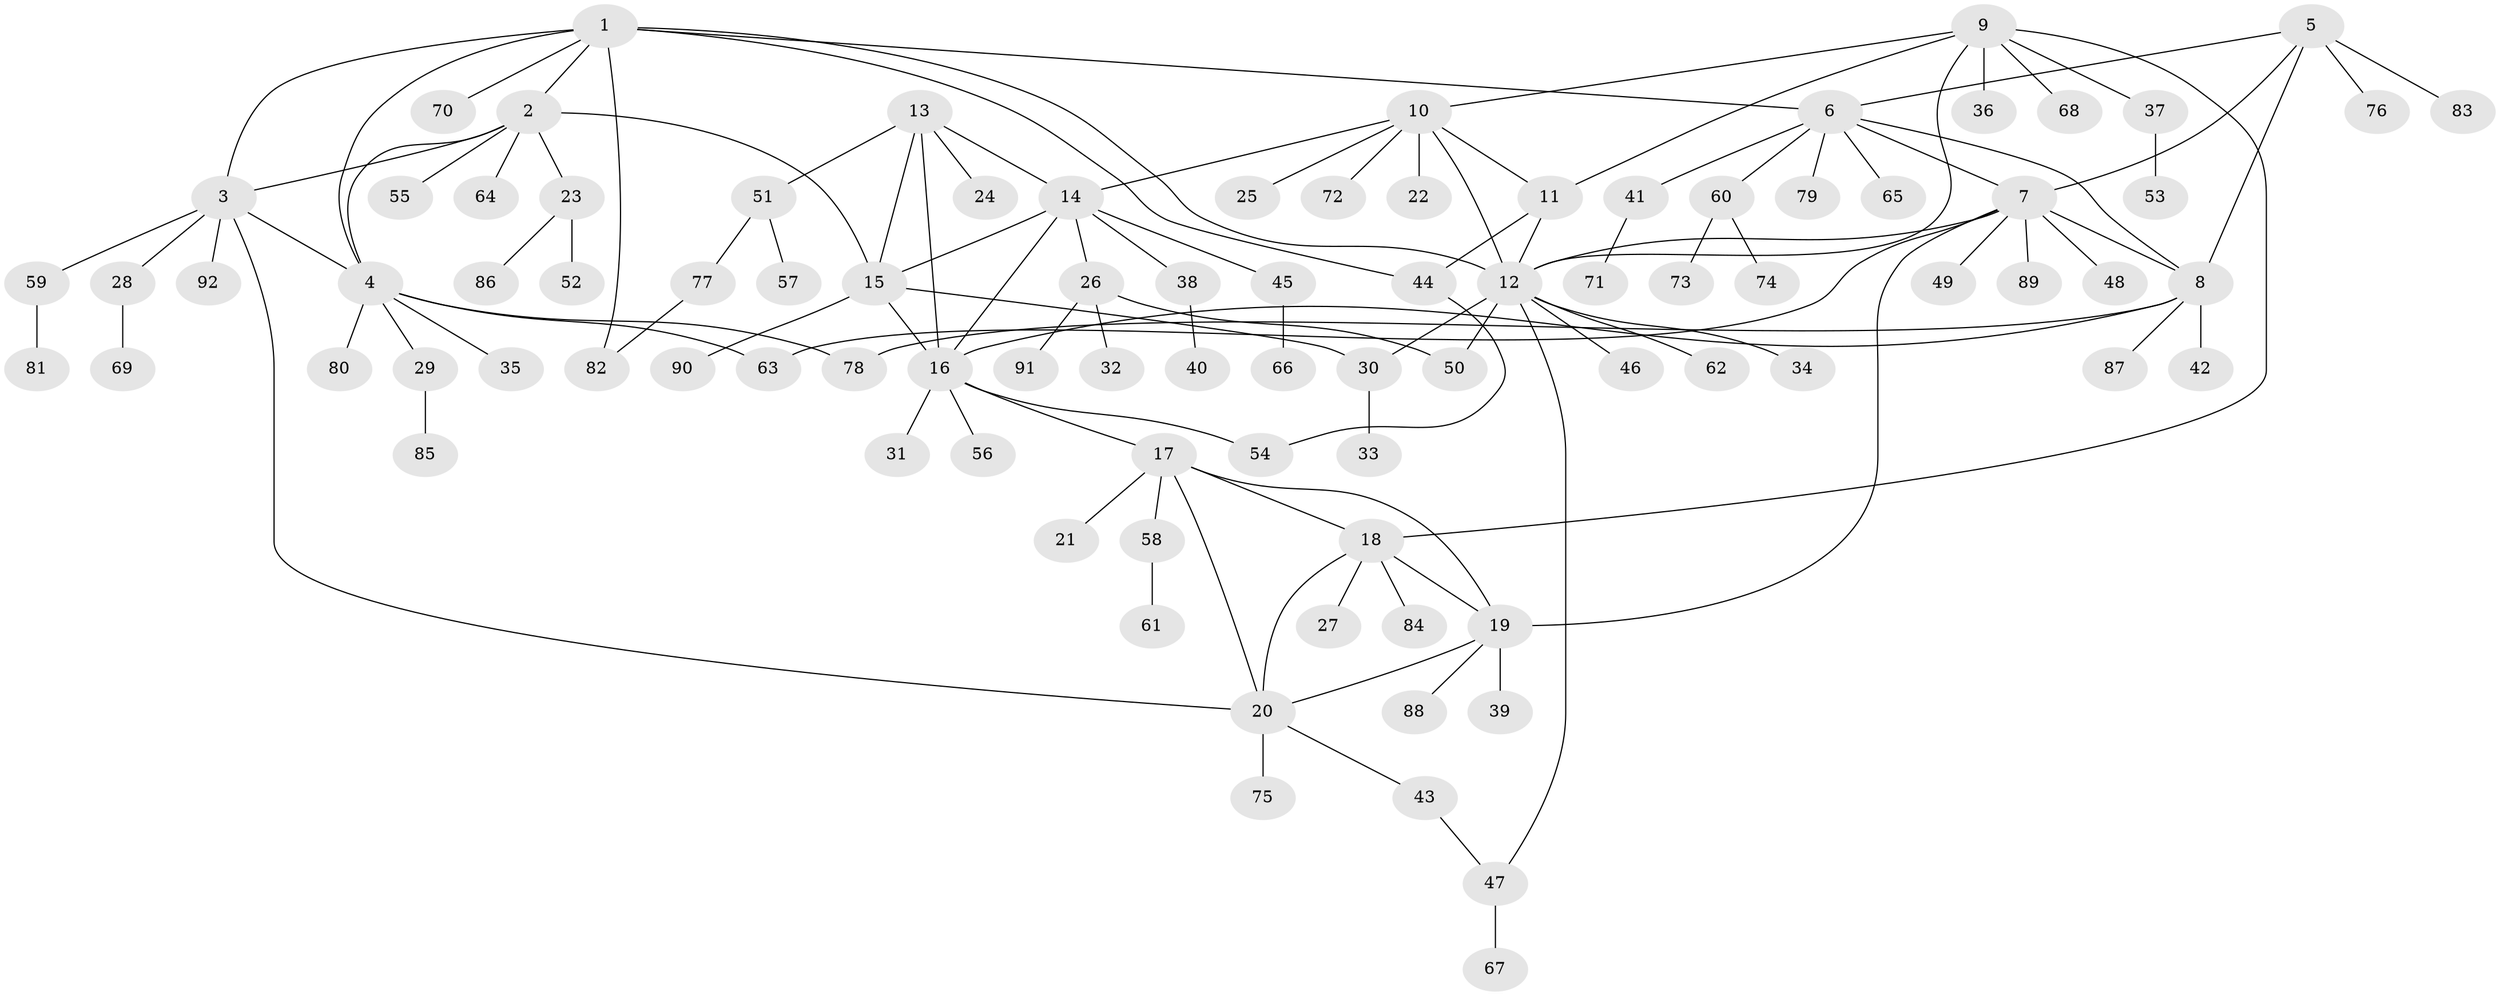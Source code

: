 // Generated by graph-tools (version 1.1) at 2025/02/03/09/25 03:02:50]
// undirected, 92 vertices, 120 edges
graph export_dot {
graph [start="1"]
  node [color=gray90,style=filled];
  1;
  2;
  3;
  4;
  5;
  6;
  7;
  8;
  9;
  10;
  11;
  12;
  13;
  14;
  15;
  16;
  17;
  18;
  19;
  20;
  21;
  22;
  23;
  24;
  25;
  26;
  27;
  28;
  29;
  30;
  31;
  32;
  33;
  34;
  35;
  36;
  37;
  38;
  39;
  40;
  41;
  42;
  43;
  44;
  45;
  46;
  47;
  48;
  49;
  50;
  51;
  52;
  53;
  54;
  55;
  56;
  57;
  58;
  59;
  60;
  61;
  62;
  63;
  64;
  65;
  66;
  67;
  68;
  69;
  70;
  71;
  72;
  73;
  74;
  75;
  76;
  77;
  78;
  79;
  80;
  81;
  82;
  83;
  84;
  85;
  86;
  87;
  88;
  89;
  90;
  91;
  92;
  1 -- 2;
  1 -- 3;
  1 -- 4;
  1 -- 6;
  1 -- 12;
  1 -- 44;
  1 -- 70;
  1 -- 82;
  2 -- 3;
  2 -- 4;
  2 -- 15;
  2 -- 23;
  2 -- 55;
  2 -- 64;
  3 -- 4;
  3 -- 20;
  3 -- 28;
  3 -- 59;
  3 -- 92;
  4 -- 29;
  4 -- 35;
  4 -- 63;
  4 -- 78;
  4 -- 80;
  5 -- 6;
  5 -- 7;
  5 -- 8;
  5 -- 76;
  5 -- 83;
  6 -- 7;
  6 -- 8;
  6 -- 41;
  6 -- 60;
  6 -- 65;
  6 -- 79;
  7 -- 8;
  7 -- 12;
  7 -- 19;
  7 -- 48;
  7 -- 49;
  7 -- 63;
  7 -- 89;
  8 -- 16;
  8 -- 42;
  8 -- 78;
  8 -- 87;
  9 -- 10;
  9 -- 11;
  9 -- 12;
  9 -- 18;
  9 -- 36;
  9 -- 37;
  9 -- 68;
  10 -- 11;
  10 -- 12;
  10 -- 14;
  10 -- 22;
  10 -- 25;
  10 -- 72;
  11 -- 12;
  11 -- 44;
  12 -- 30;
  12 -- 34;
  12 -- 46;
  12 -- 47;
  12 -- 50;
  12 -- 62;
  13 -- 14;
  13 -- 15;
  13 -- 16;
  13 -- 24;
  13 -- 51;
  14 -- 15;
  14 -- 16;
  14 -- 26;
  14 -- 38;
  14 -- 45;
  15 -- 16;
  15 -- 30;
  15 -- 90;
  16 -- 17;
  16 -- 31;
  16 -- 54;
  16 -- 56;
  17 -- 18;
  17 -- 19;
  17 -- 20;
  17 -- 21;
  17 -- 58;
  18 -- 19;
  18 -- 20;
  18 -- 27;
  18 -- 84;
  19 -- 20;
  19 -- 39;
  19 -- 88;
  20 -- 43;
  20 -- 75;
  23 -- 52;
  23 -- 86;
  26 -- 32;
  26 -- 50;
  26 -- 91;
  28 -- 69;
  29 -- 85;
  30 -- 33;
  37 -- 53;
  38 -- 40;
  41 -- 71;
  43 -- 47;
  44 -- 54;
  45 -- 66;
  47 -- 67;
  51 -- 57;
  51 -- 77;
  58 -- 61;
  59 -- 81;
  60 -- 73;
  60 -- 74;
  77 -- 82;
}
